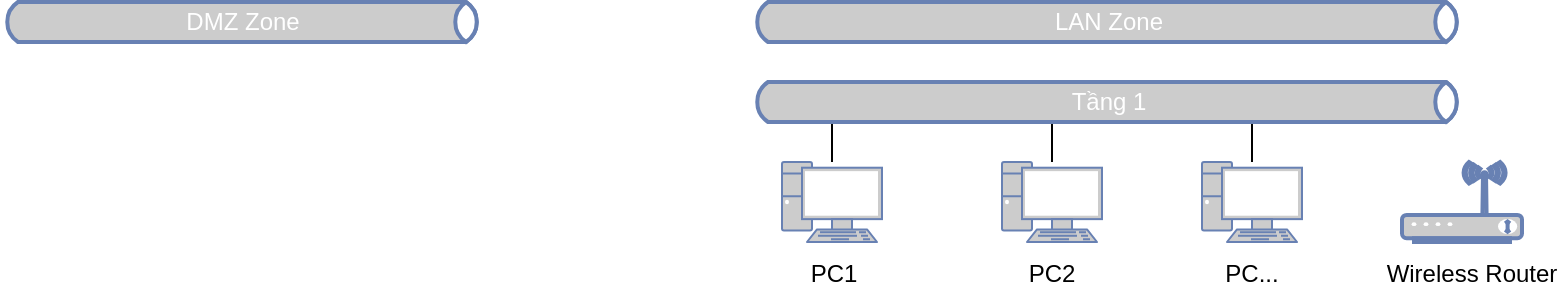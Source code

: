 <mxfile version="15.7.3" type="github">
  <diagram id="vFVZr5ZUK7QjxJgk3TGd" name="Page-1">
    <mxGraphModel dx="862" dy="482" grid="1" gridSize="10" guides="1" tooltips="1" connect="1" arrows="1" fold="1" page="1" pageScale="1" pageWidth="850" pageHeight="1100" math="0" shadow="0">
      <root>
        <mxCell id="0" />
        <mxCell id="1" parent="0" />
        <mxCell id="_GwrwizW0Nzzv00RuE5P-2" value="LAN Zone" style="html=1;outlineConnect=0;fillColor=#CCCCCC;strokeColor=#6881B3;gradientColor=none;gradientDirection=north;strokeWidth=2;shape=mxgraph.networks.bus;gradientColor=none;gradientDirection=north;fontColor=#ffffff;perimeter=backbonePerimeter;backboneSize=20;" vertex="1" parent="1">
          <mxGeometry x="425" y="240" width="355" height="20" as="geometry" />
        </mxCell>
        <mxCell id="_GwrwizW0Nzzv00RuE5P-4" value="DMZ Zone" style="html=1;outlineConnect=0;fillColor=#CCCCCC;strokeColor=#6881B3;gradientColor=none;gradientDirection=north;strokeWidth=2;shape=mxgraph.networks.bus;gradientColor=none;gradientDirection=north;fontColor=#ffffff;perimeter=backbonePerimeter;backboneSize=20;" vertex="1" parent="1">
          <mxGeometry x="50" y="240" width="240" height="20" as="geometry" />
        </mxCell>
        <mxCell id="_GwrwizW0Nzzv00RuE5P-23" style="edgeStyle=none;rounded=0;orthogonalLoop=1;jettySize=auto;html=1;endArrow=none;endFill=0;" edge="1" parent="1" source="_GwrwizW0Nzzv00RuE5P-6" target="_GwrwizW0Nzzv00RuE5P-22">
          <mxGeometry relative="1" as="geometry" />
        </mxCell>
        <mxCell id="_GwrwizW0Nzzv00RuE5P-6" value="" style="fontColor=#0066CC;verticalAlign=top;verticalLabelPosition=bottom;labelPosition=center;align=center;html=1;outlineConnect=0;fillColor=#CCCCCC;strokeColor=#6881B3;gradientColor=none;gradientDirection=north;strokeWidth=2;shape=mxgraph.networks.pc;" vertex="1" parent="1">
          <mxGeometry x="440" y="320" width="50" height="40" as="geometry" />
        </mxCell>
        <mxCell id="_GwrwizW0Nzzv00RuE5P-8" value="" style="fontColor=#0066CC;verticalAlign=top;verticalLabelPosition=bottom;labelPosition=center;align=center;html=1;outlineConnect=0;fillColor=#CCCCCC;strokeColor=#6881B3;gradientColor=none;gradientDirection=north;strokeWidth=2;shape=mxgraph.networks.wireless_modem;" vertex="1" parent="1">
          <mxGeometry x="750" y="320" width="60" height="40" as="geometry" />
        </mxCell>
        <mxCell id="_GwrwizW0Nzzv00RuE5P-24" style="edgeStyle=none;rounded=0;orthogonalLoop=1;jettySize=auto;html=1;endArrow=none;endFill=0;" edge="1" parent="1" source="_GwrwizW0Nzzv00RuE5P-9" target="_GwrwizW0Nzzv00RuE5P-22">
          <mxGeometry relative="1" as="geometry" />
        </mxCell>
        <mxCell id="_GwrwizW0Nzzv00RuE5P-9" value="" style="fontColor=#0066CC;verticalAlign=top;verticalLabelPosition=bottom;labelPosition=center;align=center;html=1;outlineConnect=0;fillColor=#CCCCCC;strokeColor=#6881B3;gradientColor=none;gradientDirection=north;strokeWidth=2;shape=mxgraph.networks.pc;" vertex="1" parent="1">
          <mxGeometry x="550" y="320" width="50" height="40" as="geometry" />
        </mxCell>
        <mxCell id="_GwrwizW0Nzzv00RuE5P-25" style="edgeStyle=none;rounded=0;orthogonalLoop=1;jettySize=auto;html=1;endArrow=none;endFill=0;" edge="1" parent="1" source="_GwrwizW0Nzzv00RuE5P-11" target="_GwrwizW0Nzzv00RuE5P-22">
          <mxGeometry relative="1" as="geometry" />
        </mxCell>
        <mxCell id="_GwrwizW0Nzzv00RuE5P-11" value="" style="fontColor=#0066CC;verticalAlign=top;verticalLabelPosition=bottom;labelPosition=center;align=center;html=1;outlineConnect=0;fillColor=#CCCCCC;strokeColor=#6881B3;gradientColor=none;gradientDirection=north;strokeWidth=2;shape=mxgraph.networks.pc;" vertex="1" parent="1">
          <mxGeometry x="650" y="320" width="50" height="40" as="geometry" />
        </mxCell>
        <mxCell id="_GwrwizW0Nzzv00RuE5P-18" value="PC1" style="text;html=1;strokeColor=none;fillColor=none;align=center;verticalAlign=middle;whiteSpace=wrap;rounded=0;" vertex="1" parent="1">
          <mxGeometry x="436" y="366" width="60" height="20" as="geometry" />
        </mxCell>
        <mxCell id="_GwrwizW0Nzzv00RuE5P-19" value="PC2" style="text;html=1;strokeColor=none;fillColor=none;align=center;verticalAlign=middle;whiteSpace=wrap;rounded=0;" vertex="1" parent="1">
          <mxGeometry x="545" y="366" width="60" height="20" as="geometry" />
        </mxCell>
        <mxCell id="_GwrwizW0Nzzv00RuE5P-20" value="PC..." style="text;html=1;strokeColor=none;fillColor=none;align=center;verticalAlign=middle;whiteSpace=wrap;rounded=0;" vertex="1" parent="1">
          <mxGeometry x="645" y="366" width="60" height="20" as="geometry" />
        </mxCell>
        <mxCell id="_GwrwizW0Nzzv00RuE5P-21" value="Wireless Router" style="text;html=1;strokeColor=none;fillColor=none;align=center;verticalAlign=middle;whiteSpace=wrap;rounded=0;" vertex="1" parent="1">
          <mxGeometry x="740" y="366" width="90" height="20" as="geometry" />
        </mxCell>
        <mxCell id="_GwrwizW0Nzzv00RuE5P-22" value="Tầng 1" style="html=1;outlineConnect=0;fillColor=#CCCCCC;strokeColor=#6881B3;gradientColor=none;gradientDirection=north;strokeWidth=2;shape=mxgraph.networks.bus;gradientColor=none;gradientDirection=north;fontColor=#ffffff;perimeter=backbonePerimeter;backboneSize=20;" vertex="1" parent="1">
          <mxGeometry x="425" y="280" width="355" height="20" as="geometry" />
        </mxCell>
      </root>
    </mxGraphModel>
  </diagram>
</mxfile>
